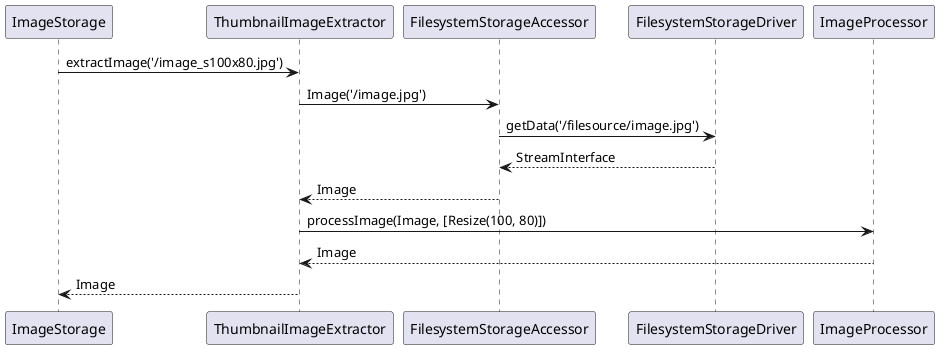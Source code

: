 @startuml

ImageStorage -> ThumbnailImageExtractor: extractImage('/image_s100x80.jpg')
ThumbnailImageExtractor -> FilesystemStorageAccessor: Image('/image.jpg')
FilesystemStorageAccessor -> FilesystemStorageDriver: getData('/filesource/image.jpg')
FilesystemStorageAccessor <-- FilesystemStorageDriver: StreamInterface
ThumbnailImageExtractor <-- FilesystemStorageAccessor: Image
ThumbnailImageExtractor -> ImageProcessor: processImage(Image, [Resize(100, 80)])
ThumbnailImageExtractor <-- ImageProcessor: Image
ImageStorage <-- ThumbnailImageExtractor: Image

@enduml
